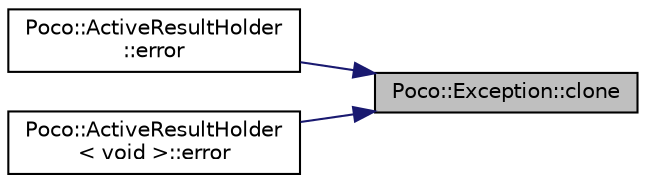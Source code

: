 digraph "Poco::Exception::clone"
{
 // LATEX_PDF_SIZE
  edge [fontname="Helvetica",fontsize="10",labelfontname="Helvetica",labelfontsize="10"];
  node [fontname="Helvetica",fontsize="10",shape=record];
  rankdir="RL";
  Node1 [label="Poco::Exception::clone",height=0.2,width=0.4,color="black", fillcolor="grey75", style="filled", fontcolor="black",tooltip=" "];
  Node1 -> Node2 [dir="back",color="midnightblue",fontsize="10",style="solid"];
  Node2 [label="Poco::ActiveResultHolder\l::error",height=0.2,width=0.4,color="black", fillcolor="white", style="filled",URL="$classPoco_1_1ActiveResultHolder.html#a9ec9ddb91aac696d2f9e0357b56252b4",tooltip="Sets the exception."];
  Node1 -> Node3 [dir="back",color="midnightblue",fontsize="10",style="solid"];
  Node3 [label="Poco::ActiveResultHolder\l\< void \>::error",height=0.2,width=0.4,color="black", fillcolor="white", style="filled",URL="$classPoco_1_1ActiveResultHolder_3_01void_01_4.html#a5525ac63e5b6cb589a9b2c6162a5c372",tooltip="Sets the exception."];
}
